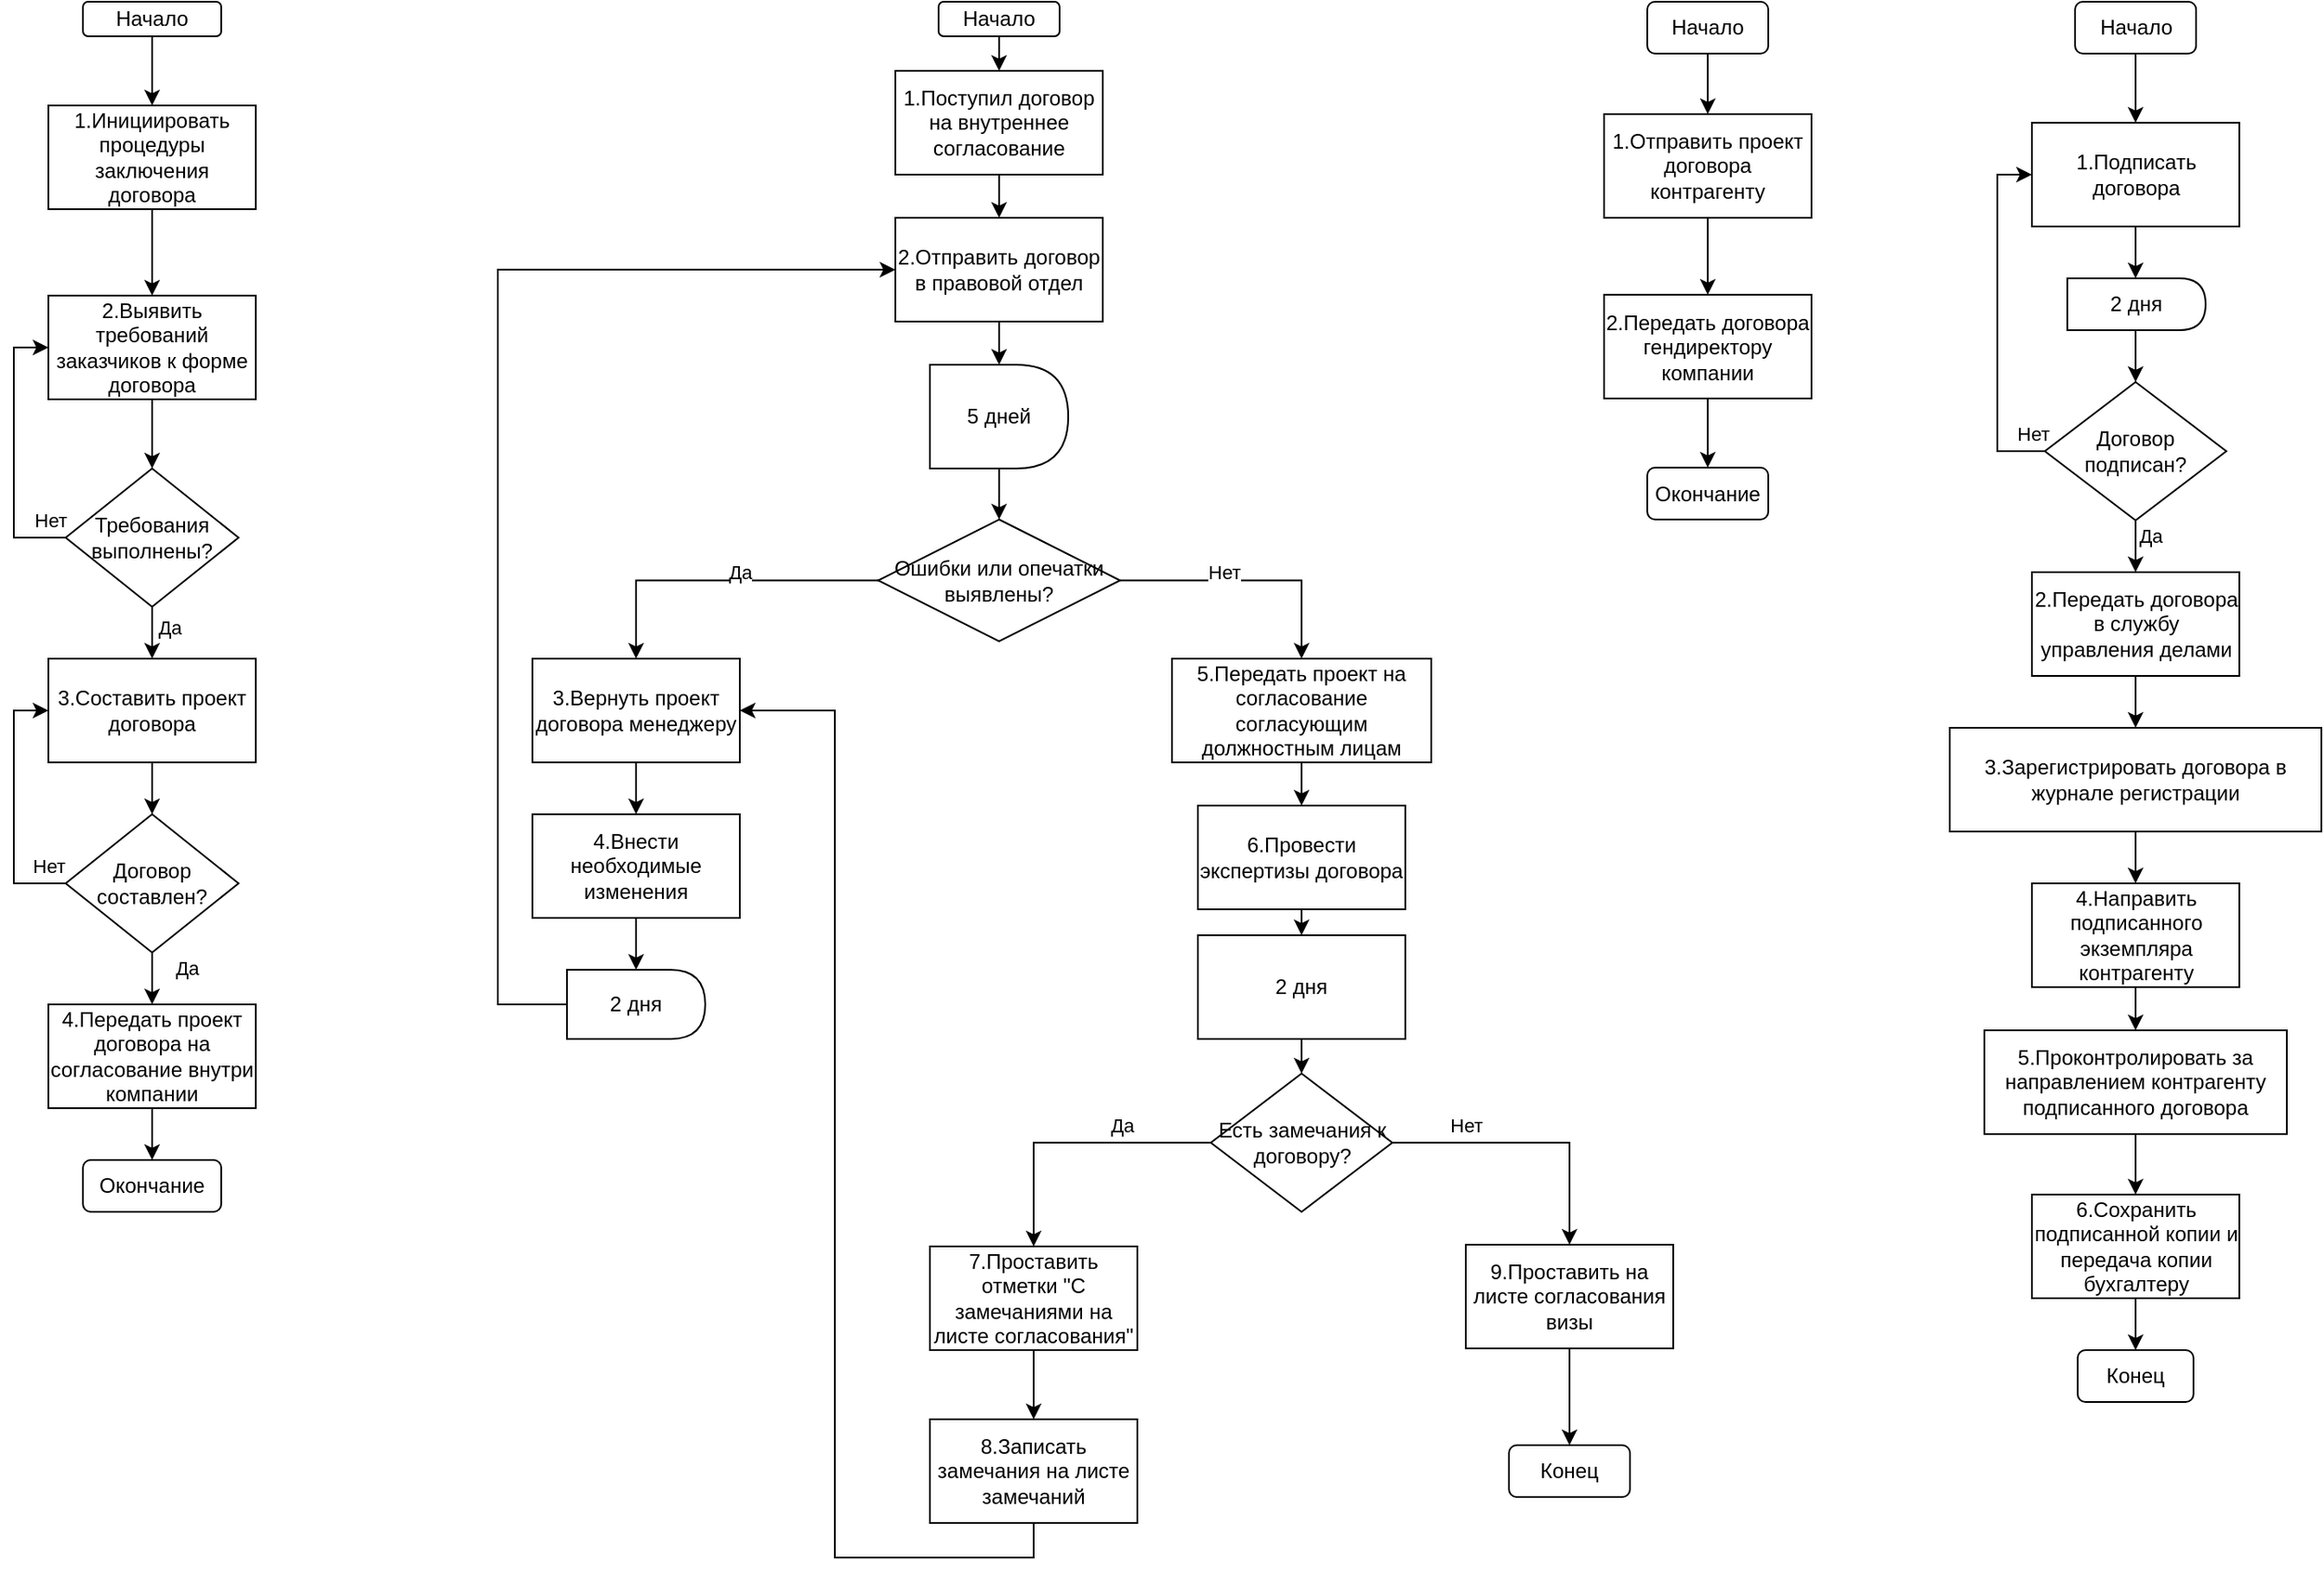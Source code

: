 <mxfile version="25.0.3">
  <diagram name="Страница — 1" id="gvNFBIQ3NgeTq53GJnbs">
    <mxGraphModel dx="1050" dy="566" grid="1" gridSize="10" guides="1" tooltips="1" connect="1" arrows="1" fold="1" page="1" pageScale="1" pageWidth="827" pageHeight="1169" math="0" shadow="0">
      <root>
        <mxCell id="0" />
        <mxCell id="1" parent="0" />
        <mxCell id="urUO4fphp7MKT8ow5D5r-20" style="edgeStyle=orthogonalEdgeStyle;rounded=0;orthogonalLoop=1;jettySize=auto;html=1;exitX=0.5;exitY=1;exitDx=0;exitDy=0;" parent="1" source="urUO4fphp7MKT8ow5D5r-2" target="urUO4fphp7MKT8ow5D5r-3" edge="1">
          <mxGeometry relative="1" as="geometry" />
        </mxCell>
        <mxCell id="urUO4fphp7MKT8ow5D5r-2" value="Начало" style="rounded=1;whiteSpace=wrap;html=1;" parent="1" vertex="1">
          <mxGeometry x="80" y="80" width="80" height="20" as="geometry" />
        </mxCell>
        <mxCell id="urUO4fphp7MKT8ow5D5r-21" style="edgeStyle=orthogonalEdgeStyle;rounded=0;orthogonalLoop=1;jettySize=auto;html=1;exitX=0.5;exitY=1;exitDx=0;exitDy=0;entryX=0.5;entryY=0;entryDx=0;entryDy=0;" parent="1" source="urUO4fphp7MKT8ow5D5r-3" target="urUO4fphp7MKT8ow5D5r-4" edge="1">
          <mxGeometry relative="1" as="geometry" />
        </mxCell>
        <mxCell id="urUO4fphp7MKT8ow5D5r-3" value="1.Инициировать процедуры заключения договора" style="rounded=0;whiteSpace=wrap;html=1;" parent="1" vertex="1">
          <mxGeometry x="60" y="140" width="120" height="60" as="geometry" />
        </mxCell>
        <mxCell id="loOIdpemh6YYxHiMPRjy-1" style="edgeStyle=orthogonalEdgeStyle;rounded=0;orthogonalLoop=1;jettySize=auto;html=1;exitX=0.5;exitY=1;exitDx=0;exitDy=0;entryX=0.5;entryY=0;entryDx=0;entryDy=0;" parent="1" source="urUO4fphp7MKT8ow5D5r-4" target="urUO4fphp7MKT8ow5D5r-5" edge="1">
          <mxGeometry relative="1" as="geometry" />
        </mxCell>
        <mxCell id="urUO4fphp7MKT8ow5D5r-4" value="&lt;div&gt;2.Выявить требований заказчиков к форме договора&lt;/div&gt;" style="rounded=0;whiteSpace=wrap;html=1;" parent="1" vertex="1">
          <mxGeometry x="60" y="250" width="120" height="60" as="geometry" />
        </mxCell>
        <mxCell id="urUO4fphp7MKT8ow5D5r-6" style="edgeStyle=orthogonalEdgeStyle;rounded=0;orthogonalLoop=1;jettySize=auto;html=1;exitX=0;exitY=0.5;exitDx=0;exitDy=0;entryX=0;entryY=0.5;entryDx=0;entryDy=0;" parent="1" source="urUO4fphp7MKT8ow5D5r-5" target="urUO4fphp7MKT8ow5D5r-4" edge="1">
          <mxGeometry relative="1" as="geometry" />
        </mxCell>
        <mxCell id="urUO4fphp7MKT8ow5D5r-7" value="Нет" style="edgeLabel;html=1;align=center;verticalAlign=middle;resizable=0;points=[];" parent="urUO4fphp7MKT8ow5D5r-6" vertex="1" connectable="0">
          <mxGeometry x="-0.749" relative="1" as="geometry">
            <mxPoint x="11" y="-10" as="offset" />
          </mxGeometry>
        </mxCell>
        <mxCell id="urUO4fphp7MKT8ow5D5r-9" style="edgeStyle=orthogonalEdgeStyle;rounded=0;orthogonalLoop=1;jettySize=auto;html=1;exitX=0.5;exitY=1;exitDx=0;exitDy=0;entryX=0.5;entryY=0;entryDx=0;entryDy=0;" parent="1" source="urUO4fphp7MKT8ow5D5r-5" target="urUO4fphp7MKT8ow5D5r-8" edge="1">
          <mxGeometry relative="1" as="geometry" />
        </mxCell>
        <mxCell id="urUO4fphp7MKT8ow5D5r-10" value="Да" style="edgeLabel;html=1;align=center;verticalAlign=middle;resizable=0;points=[];" parent="urUO4fphp7MKT8ow5D5r-9" vertex="1" connectable="0">
          <mxGeometry x="-0.244" y="2" relative="1" as="geometry">
            <mxPoint x="8" as="offset" />
          </mxGeometry>
        </mxCell>
        <mxCell id="urUO4fphp7MKT8ow5D5r-5" value="Требования выполнены?" style="rhombus;whiteSpace=wrap;html=1;" parent="1" vertex="1">
          <mxGeometry x="70" y="350" width="100" height="80" as="geometry" />
        </mxCell>
        <mxCell id="loOIdpemh6YYxHiMPRjy-2" style="edgeStyle=orthogonalEdgeStyle;rounded=0;orthogonalLoop=1;jettySize=auto;html=1;exitX=0.5;exitY=1;exitDx=0;exitDy=0;" parent="1" source="urUO4fphp7MKT8ow5D5r-8" target="urUO4fphp7MKT8ow5D5r-11" edge="1">
          <mxGeometry relative="1" as="geometry" />
        </mxCell>
        <mxCell id="urUO4fphp7MKT8ow5D5r-8" value="3.Составить проект договора" style="rounded=0;whiteSpace=wrap;html=1;" parent="1" vertex="1">
          <mxGeometry x="60" y="460" width="120" height="60" as="geometry" />
        </mxCell>
        <mxCell id="urUO4fphp7MKT8ow5D5r-13" style="edgeStyle=orthogonalEdgeStyle;rounded=0;orthogonalLoop=1;jettySize=auto;html=1;exitX=0;exitY=0.5;exitDx=0;exitDy=0;entryX=0;entryY=0.5;entryDx=0;entryDy=0;" parent="1" source="urUO4fphp7MKT8ow5D5r-11" target="urUO4fphp7MKT8ow5D5r-8" edge="1">
          <mxGeometry relative="1" as="geometry" />
        </mxCell>
        <mxCell id="urUO4fphp7MKT8ow5D5r-14" value="Нет" style="edgeLabel;html=1;align=center;verticalAlign=middle;resizable=0;points=[];" parent="urUO4fphp7MKT8ow5D5r-13" vertex="1" connectable="0">
          <mxGeometry x="-0.687" y="-2" relative="1" as="geometry">
            <mxPoint x="13" y="-8" as="offset" />
          </mxGeometry>
        </mxCell>
        <mxCell id="urUO4fphp7MKT8ow5D5r-16" style="edgeStyle=orthogonalEdgeStyle;rounded=0;orthogonalLoop=1;jettySize=auto;html=1;exitX=0.5;exitY=1;exitDx=0;exitDy=0;entryX=0.5;entryY=0;entryDx=0;entryDy=0;" parent="1" source="urUO4fphp7MKT8ow5D5r-11" target="urUO4fphp7MKT8ow5D5r-15" edge="1">
          <mxGeometry relative="1" as="geometry" />
        </mxCell>
        <mxCell id="urUO4fphp7MKT8ow5D5r-22" value="Да" style="edgeLabel;html=1;align=center;verticalAlign=middle;resizable=0;points=[];" parent="urUO4fphp7MKT8ow5D5r-16" vertex="1" connectable="0">
          <mxGeometry x="-0.428" y="-2" relative="1" as="geometry">
            <mxPoint x="22" as="offset" />
          </mxGeometry>
        </mxCell>
        <mxCell id="urUO4fphp7MKT8ow5D5r-11" value="Договор составлен?" style="rhombus;whiteSpace=wrap;html=1;" parent="1" vertex="1">
          <mxGeometry x="70" y="550" width="100" height="80" as="geometry" />
        </mxCell>
        <mxCell id="urUO4fphp7MKT8ow5D5r-19" style="edgeStyle=orthogonalEdgeStyle;rounded=0;orthogonalLoop=1;jettySize=auto;html=1;exitX=0.5;exitY=1;exitDx=0;exitDy=0;entryX=0.5;entryY=0;entryDx=0;entryDy=0;" parent="1" source="urUO4fphp7MKT8ow5D5r-15" target="urUO4fphp7MKT8ow5D5r-18" edge="1">
          <mxGeometry relative="1" as="geometry" />
        </mxCell>
        <mxCell id="urUO4fphp7MKT8ow5D5r-15" value="4.Передать проект договора на согласование внутри компании" style="rounded=0;whiteSpace=wrap;html=1;" parent="1" vertex="1">
          <mxGeometry x="60" y="660" width="120" height="60" as="geometry" />
        </mxCell>
        <mxCell id="urUO4fphp7MKT8ow5D5r-18" value="Окончание" style="rounded=1;whiteSpace=wrap;html=1;" parent="1" vertex="1">
          <mxGeometry x="80" y="750" width="80" height="30" as="geometry" />
        </mxCell>
        <mxCell id="urUO4fphp7MKT8ow5D5r-30" style="edgeStyle=orthogonalEdgeStyle;rounded=0;orthogonalLoop=1;jettySize=auto;html=1;exitX=0.5;exitY=1;exitDx=0;exitDy=0;entryX=0.5;entryY=0;entryDx=0;entryDy=0;" parent="1" source="urUO4fphp7MKT8ow5D5r-25" target="urUO4fphp7MKT8ow5D5r-26" edge="1">
          <mxGeometry relative="1" as="geometry" />
        </mxCell>
        <mxCell id="urUO4fphp7MKT8ow5D5r-25" value="Начало" style="rounded=1;whiteSpace=wrap;html=1;" parent="1" vertex="1">
          <mxGeometry x="575" y="80" width="70" height="20" as="geometry" />
        </mxCell>
        <mxCell id="urUO4fphp7MKT8ow5D5r-31" style="edgeStyle=orthogonalEdgeStyle;rounded=0;orthogonalLoop=1;jettySize=auto;html=1;exitX=0.5;exitY=1;exitDx=0;exitDy=0;" parent="1" source="urUO4fphp7MKT8ow5D5r-26" target="urUO4fphp7MKT8ow5D5r-27" edge="1">
          <mxGeometry relative="1" as="geometry" />
        </mxCell>
        <mxCell id="urUO4fphp7MKT8ow5D5r-26" value="1.Поступил договор на внутреннее согласование" style="rounded=0;whiteSpace=wrap;html=1;" parent="1" vertex="1">
          <mxGeometry x="550" y="120" width="120" height="60" as="geometry" />
        </mxCell>
        <mxCell id="urUO4fphp7MKT8ow5D5r-32" style="edgeStyle=orthogonalEdgeStyle;rounded=0;orthogonalLoop=1;jettySize=auto;html=1;exitX=0.5;exitY=1;exitDx=0;exitDy=0;entryX=0.5;entryY=0;entryDx=0;entryDy=0;" parent="1" source="urUO4fphp7MKT8ow5D5r-27" edge="1">
          <mxGeometry relative="1" as="geometry">
            <mxPoint x="610" y="290" as="targetPoint" />
          </mxGeometry>
        </mxCell>
        <mxCell id="urUO4fphp7MKT8ow5D5r-27" value="2.Отправить договор в правовой отдел" style="rounded=0;whiteSpace=wrap;html=1;" parent="1" vertex="1">
          <mxGeometry x="550" y="205" width="120" height="60" as="geometry" />
        </mxCell>
        <mxCell id="urUO4fphp7MKT8ow5D5r-33" style="edgeStyle=orthogonalEdgeStyle;rounded=0;orthogonalLoop=1;jettySize=auto;html=1;exitX=0.5;exitY=1;exitDx=0;exitDy=0;entryX=0.5;entryY=0;entryDx=0;entryDy=0;" parent="1" target="urUO4fphp7MKT8ow5D5r-29" edge="1">
          <mxGeometry relative="1" as="geometry">
            <mxPoint x="610" y="350" as="sourcePoint" />
          </mxGeometry>
        </mxCell>
        <mxCell id="urUO4fphp7MKT8ow5D5r-42" style="edgeStyle=orthogonalEdgeStyle;rounded=0;orthogonalLoop=1;jettySize=auto;html=1;exitX=1;exitY=0.5;exitDx=0;exitDy=0;" parent="1" source="urUO4fphp7MKT8ow5D5r-29" target="urUO4fphp7MKT8ow5D5r-34" edge="1">
          <mxGeometry relative="1" as="geometry" />
        </mxCell>
        <mxCell id="urUO4fphp7MKT8ow5D5r-43" value="Нет" style="edgeLabel;html=1;align=center;verticalAlign=middle;resizable=0;points=[];" parent="urUO4fphp7MKT8ow5D5r-42" vertex="1" connectable="0">
          <mxGeometry x="-0.202" y="-3" relative="1" as="geometry">
            <mxPoint y="-8" as="offset" />
          </mxGeometry>
        </mxCell>
        <mxCell id="urUO4fphp7MKT8ow5D5r-54" style="edgeStyle=orthogonalEdgeStyle;rounded=0;orthogonalLoop=1;jettySize=auto;html=1;exitX=0;exitY=0.5;exitDx=0;exitDy=0;" parent="1" source="urUO4fphp7MKT8ow5D5r-29" target="urUO4fphp7MKT8ow5D5r-53" edge="1">
          <mxGeometry relative="1" as="geometry" />
        </mxCell>
        <mxCell id="urUO4fphp7MKT8ow5D5r-55" value="Да" style="edgeLabel;html=1;align=center;verticalAlign=middle;resizable=0;points=[];" parent="urUO4fphp7MKT8ow5D5r-54" vertex="1" connectable="0">
          <mxGeometry x="-0.084" y="2" relative="1" as="geometry">
            <mxPoint x="5" y="-7" as="offset" />
          </mxGeometry>
        </mxCell>
        <mxCell id="urUO4fphp7MKT8ow5D5r-29" value="Ошибки или опечатки выявлены?" style="rhombus;whiteSpace=wrap;html=1;" parent="1" vertex="1">
          <mxGeometry x="540" y="379.5" width="140" height="70.5" as="geometry" />
        </mxCell>
        <mxCell id="urUO4fphp7MKT8ow5D5r-44" style="edgeStyle=orthogonalEdgeStyle;rounded=0;orthogonalLoop=1;jettySize=auto;html=1;exitX=0.5;exitY=1;exitDx=0;exitDy=0;entryX=0.5;entryY=0;entryDx=0;entryDy=0;" parent="1" source="urUO4fphp7MKT8ow5D5r-34" target="urUO4fphp7MKT8ow5D5r-35" edge="1">
          <mxGeometry relative="1" as="geometry" />
        </mxCell>
        <mxCell id="urUO4fphp7MKT8ow5D5r-34" value="5.Передать проект на согласование согласующим должностным лицам" style="rounded=0;whiteSpace=wrap;html=1;" parent="1" vertex="1">
          <mxGeometry x="710" y="460" width="150" height="60" as="geometry" />
        </mxCell>
        <mxCell id="urUO4fphp7MKT8ow5D5r-45" style="edgeStyle=orthogonalEdgeStyle;rounded=0;orthogonalLoop=1;jettySize=auto;html=1;exitX=0.5;exitY=1;exitDx=0;exitDy=0;entryX=0.5;entryY=0;entryDx=0;entryDy=0;" parent="1" source="urUO4fphp7MKT8ow5D5r-35" target="urUO4fphp7MKT8ow5D5r-36" edge="1">
          <mxGeometry relative="1" as="geometry" />
        </mxCell>
        <mxCell id="urUO4fphp7MKT8ow5D5r-35" value="6.Провести экспертизы договора" style="rounded=0;whiteSpace=wrap;html=1;" parent="1" vertex="1">
          <mxGeometry x="725" y="545" width="120" height="60" as="geometry" />
        </mxCell>
        <mxCell id="urUO4fphp7MKT8ow5D5r-46" style="edgeStyle=orthogonalEdgeStyle;rounded=0;orthogonalLoop=1;jettySize=auto;html=1;exitX=0.5;exitY=1;exitDx=0;exitDy=0;entryX=0.5;entryY=0;entryDx=0;entryDy=0;" parent="1" source="urUO4fphp7MKT8ow5D5r-36" target="urUO4fphp7MKT8ow5D5r-37" edge="1">
          <mxGeometry relative="1" as="geometry" />
        </mxCell>
        <mxCell id="urUO4fphp7MKT8ow5D5r-36" value="2 дня" style="rounded=0;whiteSpace=wrap;html=1;" parent="1" vertex="1">
          <mxGeometry x="725" y="620" width="120" height="60" as="geometry" />
        </mxCell>
        <mxCell id="urUO4fphp7MKT8ow5D5r-47" style="edgeStyle=orthogonalEdgeStyle;rounded=0;orthogonalLoop=1;jettySize=auto;html=1;exitX=0;exitY=0.5;exitDx=0;exitDy=0;" parent="1" source="urUO4fphp7MKT8ow5D5r-37" target="urUO4fphp7MKT8ow5D5r-40" edge="1">
          <mxGeometry relative="1" as="geometry" />
        </mxCell>
        <mxCell id="urUO4fphp7MKT8ow5D5r-48" value="Да" style="edgeLabel;html=1;align=center;verticalAlign=middle;resizable=0;points=[];" parent="urUO4fphp7MKT8ow5D5r-47" vertex="1" connectable="0">
          <mxGeometry x="-0.32" y="2" relative="1" as="geometry">
            <mxPoint x="3" y="-12" as="offset" />
          </mxGeometry>
        </mxCell>
        <mxCell id="urUO4fphp7MKT8ow5D5r-49" style="edgeStyle=orthogonalEdgeStyle;rounded=0;orthogonalLoop=1;jettySize=auto;html=1;exitX=1;exitY=0.5;exitDx=0;exitDy=0;entryX=0.5;entryY=0;entryDx=0;entryDy=0;" parent="1" source="urUO4fphp7MKT8ow5D5r-37" target="urUO4fphp7MKT8ow5D5r-38" edge="1">
          <mxGeometry relative="1" as="geometry" />
        </mxCell>
        <mxCell id="urUO4fphp7MKT8ow5D5r-50" value="Нет" style="edgeLabel;html=1;align=center;verticalAlign=middle;resizable=0;points=[];" parent="urUO4fphp7MKT8ow5D5r-49" vertex="1" connectable="0">
          <mxGeometry x="-0.517" y="-1" relative="1" as="geometry">
            <mxPoint x="3" y="-11" as="offset" />
          </mxGeometry>
        </mxCell>
        <mxCell id="urUO4fphp7MKT8ow5D5r-37" value="Есть замечания к договору?" style="rhombus;whiteSpace=wrap;html=1;" parent="1" vertex="1">
          <mxGeometry x="732.5" y="700" width="105" height="80" as="geometry" />
        </mxCell>
        <mxCell id="urUO4fphp7MKT8ow5D5r-51" style="edgeStyle=orthogonalEdgeStyle;rounded=0;orthogonalLoop=1;jettySize=auto;html=1;exitX=0.5;exitY=1;exitDx=0;exitDy=0;entryX=0.5;entryY=0;entryDx=0;entryDy=0;" parent="1" source="urUO4fphp7MKT8ow5D5r-38" target="urUO4fphp7MKT8ow5D5r-39" edge="1">
          <mxGeometry relative="1" as="geometry" />
        </mxCell>
        <mxCell id="urUO4fphp7MKT8ow5D5r-38" value="9.Проставить на листе согласования визы" style="rounded=0;whiteSpace=wrap;html=1;" parent="1" vertex="1">
          <mxGeometry x="880" y="799" width="120" height="60" as="geometry" />
        </mxCell>
        <mxCell id="urUO4fphp7MKT8ow5D5r-39" value="Конец" style="rounded=1;whiteSpace=wrap;html=1;" parent="1" vertex="1">
          <mxGeometry x="905" y="915" width="70" height="30" as="geometry" />
        </mxCell>
        <mxCell id="urUO4fphp7MKT8ow5D5r-52" style="edgeStyle=orthogonalEdgeStyle;rounded=0;orthogonalLoop=1;jettySize=auto;html=1;exitX=0.5;exitY=1;exitDx=0;exitDy=0;entryX=0.5;entryY=0;entryDx=0;entryDy=0;" parent="1" source="urUO4fphp7MKT8ow5D5r-40" target="urUO4fphp7MKT8ow5D5r-41" edge="1">
          <mxGeometry relative="1" as="geometry" />
        </mxCell>
        <mxCell id="urUO4fphp7MKT8ow5D5r-40" value="7.Проставить отметки &quot;С замечаниями на листе согласования&quot;" style="rounded=0;whiteSpace=wrap;html=1;" parent="1" vertex="1">
          <mxGeometry x="570" y="800" width="120" height="60" as="geometry" />
        </mxCell>
        <mxCell id="urUO4fphp7MKT8ow5D5r-61" style="edgeStyle=orthogonalEdgeStyle;rounded=0;orthogonalLoop=1;jettySize=auto;html=1;exitX=0.5;exitY=1;exitDx=0;exitDy=0;entryX=1;entryY=0.5;entryDx=0;entryDy=0;" parent="1" source="urUO4fphp7MKT8ow5D5r-41" target="urUO4fphp7MKT8ow5D5r-53" edge="1">
          <mxGeometry relative="1" as="geometry" />
        </mxCell>
        <mxCell id="urUO4fphp7MKT8ow5D5r-41" value="8.Записать замечания на листе замечаний" style="rounded=0;whiteSpace=wrap;html=1;" parent="1" vertex="1">
          <mxGeometry x="570" y="900" width="120" height="60" as="geometry" />
        </mxCell>
        <mxCell id="urUO4fphp7MKT8ow5D5r-59" style="edgeStyle=orthogonalEdgeStyle;rounded=0;orthogonalLoop=1;jettySize=auto;html=1;exitX=0.5;exitY=1;exitDx=0;exitDy=0;entryX=0.5;entryY=0;entryDx=0;entryDy=0;" parent="1" source="urUO4fphp7MKT8ow5D5r-53" target="urUO4fphp7MKT8ow5D5r-56" edge="1">
          <mxGeometry relative="1" as="geometry" />
        </mxCell>
        <mxCell id="urUO4fphp7MKT8ow5D5r-53" value="3.Вернуть проект договора менеджеру" style="rounded=0;whiteSpace=wrap;html=1;" parent="1" vertex="1">
          <mxGeometry x="340" y="460" width="120" height="60" as="geometry" />
        </mxCell>
        <mxCell id="urUO4fphp7MKT8ow5D5r-60" style="edgeStyle=orthogonalEdgeStyle;rounded=0;orthogonalLoop=1;jettySize=auto;html=1;exitX=0.5;exitY=1;exitDx=0;exitDy=0;entryX=0.5;entryY=0;entryDx=0;entryDy=0;" parent="1" source="urUO4fphp7MKT8ow5D5r-56" edge="1">
          <mxGeometry relative="1" as="geometry">
            <mxPoint x="400" y="640" as="targetPoint" />
          </mxGeometry>
        </mxCell>
        <mxCell id="urUO4fphp7MKT8ow5D5r-56" value="4.Внести необходимые изменения" style="rounded=0;whiteSpace=wrap;html=1;" parent="1" vertex="1">
          <mxGeometry x="340" y="550" width="120" height="60" as="geometry" />
        </mxCell>
        <mxCell id="urUO4fphp7MKT8ow5D5r-58" style="edgeStyle=orthogonalEdgeStyle;rounded=0;orthogonalLoop=1;jettySize=auto;html=1;exitX=0;exitY=0.5;exitDx=0;exitDy=0;entryX=0;entryY=0.5;entryDx=0;entryDy=0;" parent="1" source="YELUM3OFP102UQ7-4eXt-3" target="urUO4fphp7MKT8ow5D5r-27" edge="1">
          <mxGeometry relative="1" as="geometry">
            <mxPoint x="340" y="670" as="sourcePoint" />
            <Array as="points">
              <mxPoint x="320" y="660" />
              <mxPoint x="320" y="235" />
            </Array>
          </mxGeometry>
        </mxCell>
        <mxCell id="urUO4fphp7MKT8ow5D5r-68" style="edgeStyle=orthogonalEdgeStyle;rounded=0;orthogonalLoop=1;jettySize=auto;html=1;exitX=0.5;exitY=1;exitDx=0;exitDy=0;entryX=0.5;entryY=0;entryDx=0;entryDy=0;" parent="1" source="urUO4fphp7MKT8ow5D5r-63" target="urUO4fphp7MKT8ow5D5r-64" edge="1">
          <mxGeometry relative="1" as="geometry" />
        </mxCell>
        <mxCell id="urUO4fphp7MKT8ow5D5r-63" value="Начало" style="rounded=1;whiteSpace=wrap;html=1;" parent="1" vertex="1">
          <mxGeometry x="985" y="80" width="70" height="30" as="geometry" />
        </mxCell>
        <mxCell id="urUO4fphp7MKT8ow5D5r-69" style="edgeStyle=orthogonalEdgeStyle;rounded=0;orthogonalLoop=1;jettySize=auto;html=1;exitX=0.5;exitY=1;exitDx=0;exitDy=0;entryX=0.5;entryY=0;entryDx=0;entryDy=0;" parent="1" source="urUO4fphp7MKT8ow5D5r-64" target="urUO4fphp7MKT8ow5D5r-66" edge="1">
          <mxGeometry relative="1" as="geometry">
            <mxPoint x="1020" y="230" as="targetPoint" />
          </mxGeometry>
        </mxCell>
        <mxCell id="urUO4fphp7MKT8ow5D5r-64" value="1.Отправить проект договора контрагенту" style="rounded=0;whiteSpace=wrap;html=1;" parent="1" vertex="1">
          <mxGeometry x="960" y="145" width="120" height="60" as="geometry" />
        </mxCell>
        <mxCell id="urUO4fphp7MKT8ow5D5r-71" style="edgeStyle=orthogonalEdgeStyle;rounded=0;orthogonalLoop=1;jettySize=auto;html=1;exitX=0.5;exitY=1;exitDx=0;exitDy=0;" parent="1" source="urUO4fphp7MKT8ow5D5r-66" target="urUO4fphp7MKT8ow5D5r-67" edge="1">
          <mxGeometry relative="1" as="geometry" />
        </mxCell>
        <mxCell id="urUO4fphp7MKT8ow5D5r-66" value="2.Передать договора гендиректору компании" style="rounded=0;whiteSpace=wrap;html=1;" parent="1" vertex="1">
          <mxGeometry x="960" y="249.5" width="120" height="60" as="geometry" />
        </mxCell>
        <mxCell id="urUO4fphp7MKT8ow5D5r-67" value="Окончание" style="rounded=1;whiteSpace=wrap;html=1;" parent="1" vertex="1">
          <mxGeometry x="985" y="349.5" width="70" height="30" as="geometry" />
        </mxCell>
        <mxCell id="urUO4fphp7MKT8ow5D5r-79" style="edgeStyle=orthogonalEdgeStyle;rounded=0;orthogonalLoop=1;jettySize=auto;html=1;exitX=0.5;exitY=1;exitDx=0;exitDy=0;entryX=0.5;entryY=0;entryDx=0;entryDy=0;" parent="1" source="urUO4fphp7MKT8ow5D5r-74" target="urUO4fphp7MKT8ow5D5r-75" edge="1">
          <mxGeometry relative="1" as="geometry" />
        </mxCell>
        <mxCell id="urUO4fphp7MKT8ow5D5r-74" value="Начало" style="rounded=1;whiteSpace=wrap;html=1;" parent="1" vertex="1">
          <mxGeometry x="1232.5" y="80" width="70" height="30" as="geometry" />
        </mxCell>
        <mxCell id="urUO4fphp7MKT8ow5D5r-80" style="edgeStyle=orthogonalEdgeStyle;rounded=0;orthogonalLoop=1;jettySize=auto;html=1;exitX=0.5;exitY=1;exitDx=0;exitDy=0;" parent="1" source="urUO4fphp7MKT8ow5D5r-75" edge="1">
          <mxGeometry relative="1" as="geometry">
            <mxPoint x="1267.5" y="240" as="targetPoint" />
          </mxGeometry>
        </mxCell>
        <mxCell id="urUO4fphp7MKT8ow5D5r-75" value="1.Подписать договора" style="rounded=0;whiteSpace=wrap;html=1;" parent="1" vertex="1">
          <mxGeometry x="1207.5" y="150" width="120" height="60" as="geometry" />
        </mxCell>
        <mxCell id="urUO4fphp7MKT8ow5D5r-81" style="edgeStyle=orthogonalEdgeStyle;rounded=0;orthogonalLoop=1;jettySize=auto;html=1;exitX=0.5;exitY=1;exitDx=0;exitDy=0;entryX=0.5;entryY=0;entryDx=0;entryDy=0;" parent="1" target="urUO4fphp7MKT8ow5D5r-77" edge="1">
          <mxGeometry relative="1" as="geometry">
            <mxPoint x="1267.5" y="270" as="sourcePoint" />
          </mxGeometry>
        </mxCell>
        <mxCell id="urUO4fphp7MKT8ow5D5r-78" style="edgeStyle=orthogonalEdgeStyle;rounded=0;orthogonalLoop=1;jettySize=auto;html=1;exitX=0;exitY=0.5;exitDx=0;exitDy=0;entryX=0;entryY=0.5;entryDx=0;entryDy=0;" parent="1" source="urUO4fphp7MKT8ow5D5r-77" target="urUO4fphp7MKT8ow5D5r-75" edge="1">
          <mxGeometry relative="1" as="geometry" />
        </mxCell>
        <mxCell id="urUO4fphp7MKT8ow5D5r-89" value="Нет" style="edgeLabel;html=1;align=center;verticalAlign=middle;resizable=0;points=[];" parent="urUO4fphp7MKT8ow5D5r-78" vertex="1" connectable="0">
          <mxGeometry x="-0.917" y="-2" relative="1" as="geometry">
            <mxPoint x="1" y="-8" as="offset" />
          </mxGeometry>
        </mxCell>
        <mxCell id="urUO4fphp7MKT8ow5D5r-88" style="edgeStyle=orthogonalEdgeStyle;rounded=0;orthogonalLoop=1;jettySize=auto;html=1;exitX=0.5;exitY=1;exitDx=0;exitDy=0;entryX=0.5;entryY=0;entryDx=0;entryDy=0;" parent="1" source="urUO4fphp7MKT8ow5D5r-77" target="urUO4fphp7MKT8ow5D5r-82" edge="1">
          <mxGeometry relative="1" as="geometry" />
        </mxCell>
        <mxCell id="urUO4fphp7MKT8ow5D5r-90" value="Да" style="edgeLabel;html=1;align=center;verticalAlign=middle;resizable=0;points=[];" parent="urUO4fphp7MKT8ow5D5r-88" vertex="1" connectable="0">
          <mxGeometry x="-0.4" relative="1" as="geometry">
            <mxPoint x="8" as="offset" />
          </mxGeometry>
        </mxCell>
        <mxCell id="urUO4fphp7MKT8ow5D5r-77" value="Договор подписан?" style="rhombus;whiteSpace=wrap;html=1;" parent="1" vertex="1">
          <mxGeometry x="1215" y="300" width="105" height="80" as="geometry" />
        </mxCell>
        <mxCell id="urUO4fphp7MKT8ow5D5r-91" style="edgeStyle=orthogonalEdgeStyle;rounded=0;orthogonalLoop=1;jettySize=auto;html=1;exitX=0.5;exitY=1;exitDx=0;exitDy=0;entryX=0.5;entryY=0;entryDx=0;entryDy=0;" parent="1" source="urUO4fphp7MKT8ow5D5r-82" target="urUO4fphp7MKT8ow5D5r-83" edge="1">
          <mxGeometry relative="1" as="geometry" />
        </mxCell>
        <mxCell id="urUO4fphp7MKT8ow5D5r-82" value="2.Передать договора в службу управления делами" style="rounded=0;whiteSpace=wrap;html=1;" parent="1" vertex="1">
          <mxGeometry x="1207.5" y="410" width="120" height="60" as="geometry" />
        </mxCell>
        <mxCell id="urUO4fphp7MKT8ow5D5r-92" style="edgeStyle=orthogonalEdgeStyle;rounded=0;orthogonalLoop=1;jettySize=auto;html=1;exitX=0.5;exitY=1;exitDx=0;exitDy=0;entryX=0.5;entryY=0;entryDx=0;entryDy=0;" parent="1" source="urUO4fphp7MKT8ow5D5r-83" target="urUO4fphp7MKT8ow5D5r-84" edge="1">
          <mxGeometry relative="1" as="geometry" />
        </mxCell>
        <mxCell id="urUO4fphp7MKT8ow5D5r-83" value="3.Зарегистрировать договора в журнале регистрации" style="rounded=0;whiteSpace=wrap;html=1;" parent="1" vertex="1">
          <mxGeometry x="1160" y="500" width="215" height="60" as="geometry" />
        </mxCell>
        <mxCell id="urUO4fphp7MKT8ow5D5r-93" style="edgeStyle=orthogonalEdgeStyle;rounded=0;orthogonalLoop=1;jettySize=auto;html=1;exitX=0.5;exitY=1;exitDx=0;exitDy=0;entryX=0.5;entryY=0;entryDx=0;entryDy=0;" parent="1" source="urUO4fphp7MKT8ow5D5r-84" target="urUO4fphp7MKT8ow5D5r-85" edge="1">
          <mxGeometry relative="1" as="geometry" />
        </mxCell>
        <mxCell id="urUO4fphp7MKT8ow5D5r-84" value="4.Направить подписанного экземпляра контрагенту" style="rounded=0;whiteSpace=wrap;html=1;" parent="1" vertex="1">
          <mxGeometry x="1207.5" y="590" width="120" height="60" as="geometry" />
        </mxCell>
        <mxCell id="urUO4fphp7MKT8ow5D5r-94" style="edgeStyle=orthogonalEdgeStyle;rounded=0;orthogonalLoop=1;jettySize=auto;html=1;exitX=0.5;exitY=1;exitDx=0;exitDy=0;entryX=0.5;entryY=0;entryDx=0;entryDy=0;" parent="1" source="urUO4fphp7MKT8ow5D5r-85" target="urUO4fphp7MKT8ow5D5r-86" edge="1">
          <mxGeometry relative="1" as="geometry" />
        </mxCell>
        <mxCell id="urUO4fphp7MKT8ow5D5r-85" value="5.Проконтролировать за направлением контрагенту подписанного договора" style="rounded=0;whiteSpace=wrap;html=1;" parent="1" vertex="1">
          <mxGeometry x="1180" y="675" width="175" height="60" as="geometry" />
        </mxCell>
        <mxCell id="urUO4fphp7MKT8ow5D5r-95" style="edgeStyle=orthogonalEdgeStyle;rounded=0;orthogonalLoop=1;jettySize=auto;html=1;exitX=0.5;exitY=1;exitDx=0;exitDy=0;entryX=0.5;entryY=0;entryDx=0;entryDy=0;" parent="1" source="urUO4fphp7MKT8ow5D5r-86" target="urUO4fphp7MKT8ow5D5r-87" edge="1">
          <mxGeometry relative="1" as="geometry" />
        </mxCell>
        <mxCell id="urUO4fphp7MKT8ow5D5r-86" value="6.Сохранить подписанной копии и передача копии бухгалтеру" style="rounded=0;whiteSpace=wrap;html=1;" parent="1" vertex="1">
          <mxGeometry x="1207.5" y="770" width="120" height="60" as="geometry" />
        </mxCell>
        <mxCell id="urUO4fphp7MKT8ow5D5r-87" value="Конец" style="rounded=1;whiteSpace=wrap;html=1;" parent="1" vertex="1">
          <mxGeometry x="1234" y="860" width="67" height="30" as="geometry" />
        </mxCell>
        <mxCell id="YELUM3OFP102UQ7-4eXt-1" value="5 дней" style="shape=delay;whiteSpace=wrap;html=1;" vertex="1" parent="1">
          <mxGeometry x="570" y="290" width="80" height="60" as="geometry" />
        </mxCell>
        <mxCell id="YELUM3OFP102UQ7-4eXt-2" value="2 дня" style="shape=delay;whiteSpace=wrap;html=1;" vertex="1" parent="1">
          <mxGeometry x="1228" y="240" width="80" height="30" as="geometry" />
        </mxCell>
        <mxCell id="YELUM3OFP102UQ7-4eXt-3" value="2 дня" style="shape=delay;whiteSpace=wrap;html=1;" vertex="1" parent="1">
          <mxGeometry x="360" y="640" width="80" height="40" as="geometry" />
        </mxCell>
      </root>
    </mxGraphModel>
  </diagram>
</mxfile>
